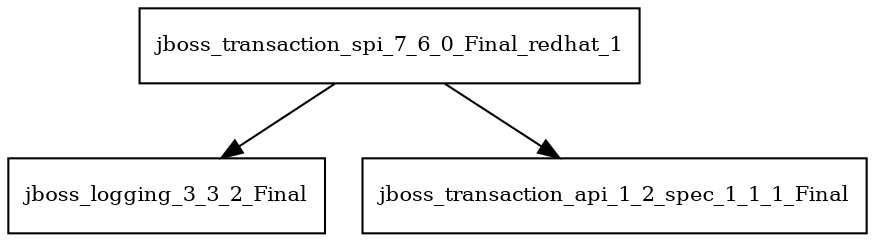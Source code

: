 digraph jboss_transaction_spi_7_6_0_Final_redhat_1_dependencies {
  node [shape = box, fontsize=10.0];
  jboss_transaction_spi_7_6_0_Final_redhat_1 -> jboss_logging_3_3_2_Final;
  jboss_transaction_spi_7_6_0_Final_redhat_1 -> jboss_transaction_api_1_2_spec_1_1_1_Final;
}
